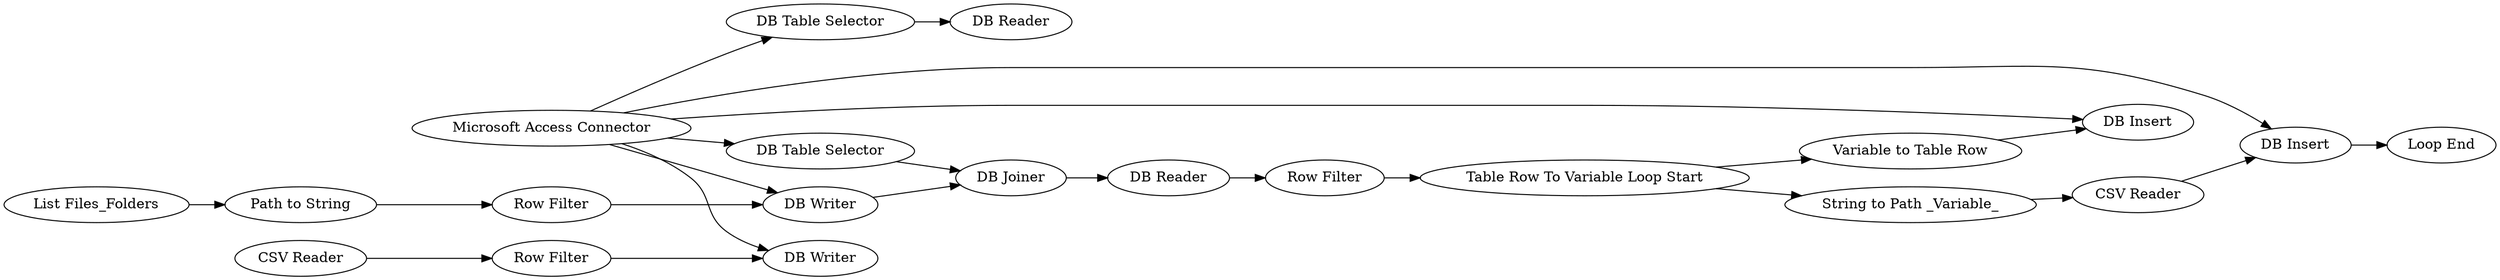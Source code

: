 digraph {
	"-7359063839503106303_12" [label="DB Reader"]
	"-7359063839503106303_9" [label="Row Filter"]
	"-7359063839503106303_11" [label="DB Joiner"]
	"-7359063839503106303_20" [label="Variable to Table Row"]
	"-7359063839503106303_8" [label="Path to String"]
	"-7359063839503106303_5" [label="DB Writer"]
	"-7359063839503106303_19" [label="DB Insert"]
	"-7359063839503106303_16" [label="String to Path _Variable_"]
	"-7359063839503106303_6" [label="DB Reader"]
	"-7359063839503106303_18" [label="DB Insert"]
	"-7359063839503106303_7" [label="List Files_Folders"]
	"-7359063839503106303_14" [label="Row Filter"]
	"-7359063839503106303_21" [label="Loop End"]
	"-7359063839503106303_13" [label="DB Table Selector"]
	"-7359063839503106303_3" [label="CSV Reader"]
	"-7359063839503106303_17" [label="CSV Reader"]
	"-7359063839503106303_15" [label="Table Row To Variable Loop Start"]
	"-7359063839503106303_4" [label="Row Filter"]
	"-7359063839503106303_10" [label="DB Writer"]
	"-7359063839503106303_2" [label="DB Table Selector"]
	"-7359063839503106303_1" [label="Microsoft Access Connector"]
	"-7359063839503106303_10" -> "-7359063839503106303_11"
	"-7359063839503106303_18" -> "-7359063839503106303_21"
	"-7359063839503106303_14" -> "-7359063839503106303_15"
	"-7359063839503106303_8" -> "-7359063839503106303_9"
	"-7359063839503106303_15" -> "-7359063839503106303_20"
	"-7359063839503106303_20" -> "-7359063839503106303_19"
	"-7359063839503106303_1" -> "-7359063839503106303_18"
	"-7359063839503106303_7" -> "-7359063839503106303_8"
	"-7359063839503106303_1" -> "-7359063839503106303_2"
	"-7359063839503106303_3" -> "-7359063839503106303_4"
	"-7359063839503106303_1" -> "-7359063839503106303_5"
	"-7359063839503106303_17" -> "-7359063839503106303_18"
	"-7359063839503106303_16" -> "-7359063839503106303_17"
	"-7359063839503106303_12" -> "-7359063839503106303_14"
	"-7359063839503106303_11" -> "-7359063839503106303_12"
	"-7359063839503106303_2" -> "-7359063839503106303_11"
	"-7359063839503106303_1" -> "-7359063839503106303_10"
	"-7359063839503106303_4" -> "-7359063839503106303_5"
	"-7359063839503106303_13" -> "-7359063839503106303_6"
	"-7359063839503106303_9" -> "-7359063839503106303_10"
	"-7359063839503106303_15" -> "-7359063839503106303_16"
	"-7359063839503106303_1" -> "-7359063839503106303_13"
	"-7359063839503106303_1" -> "-7359063839503106303_19"
	rankdir=LR
}
